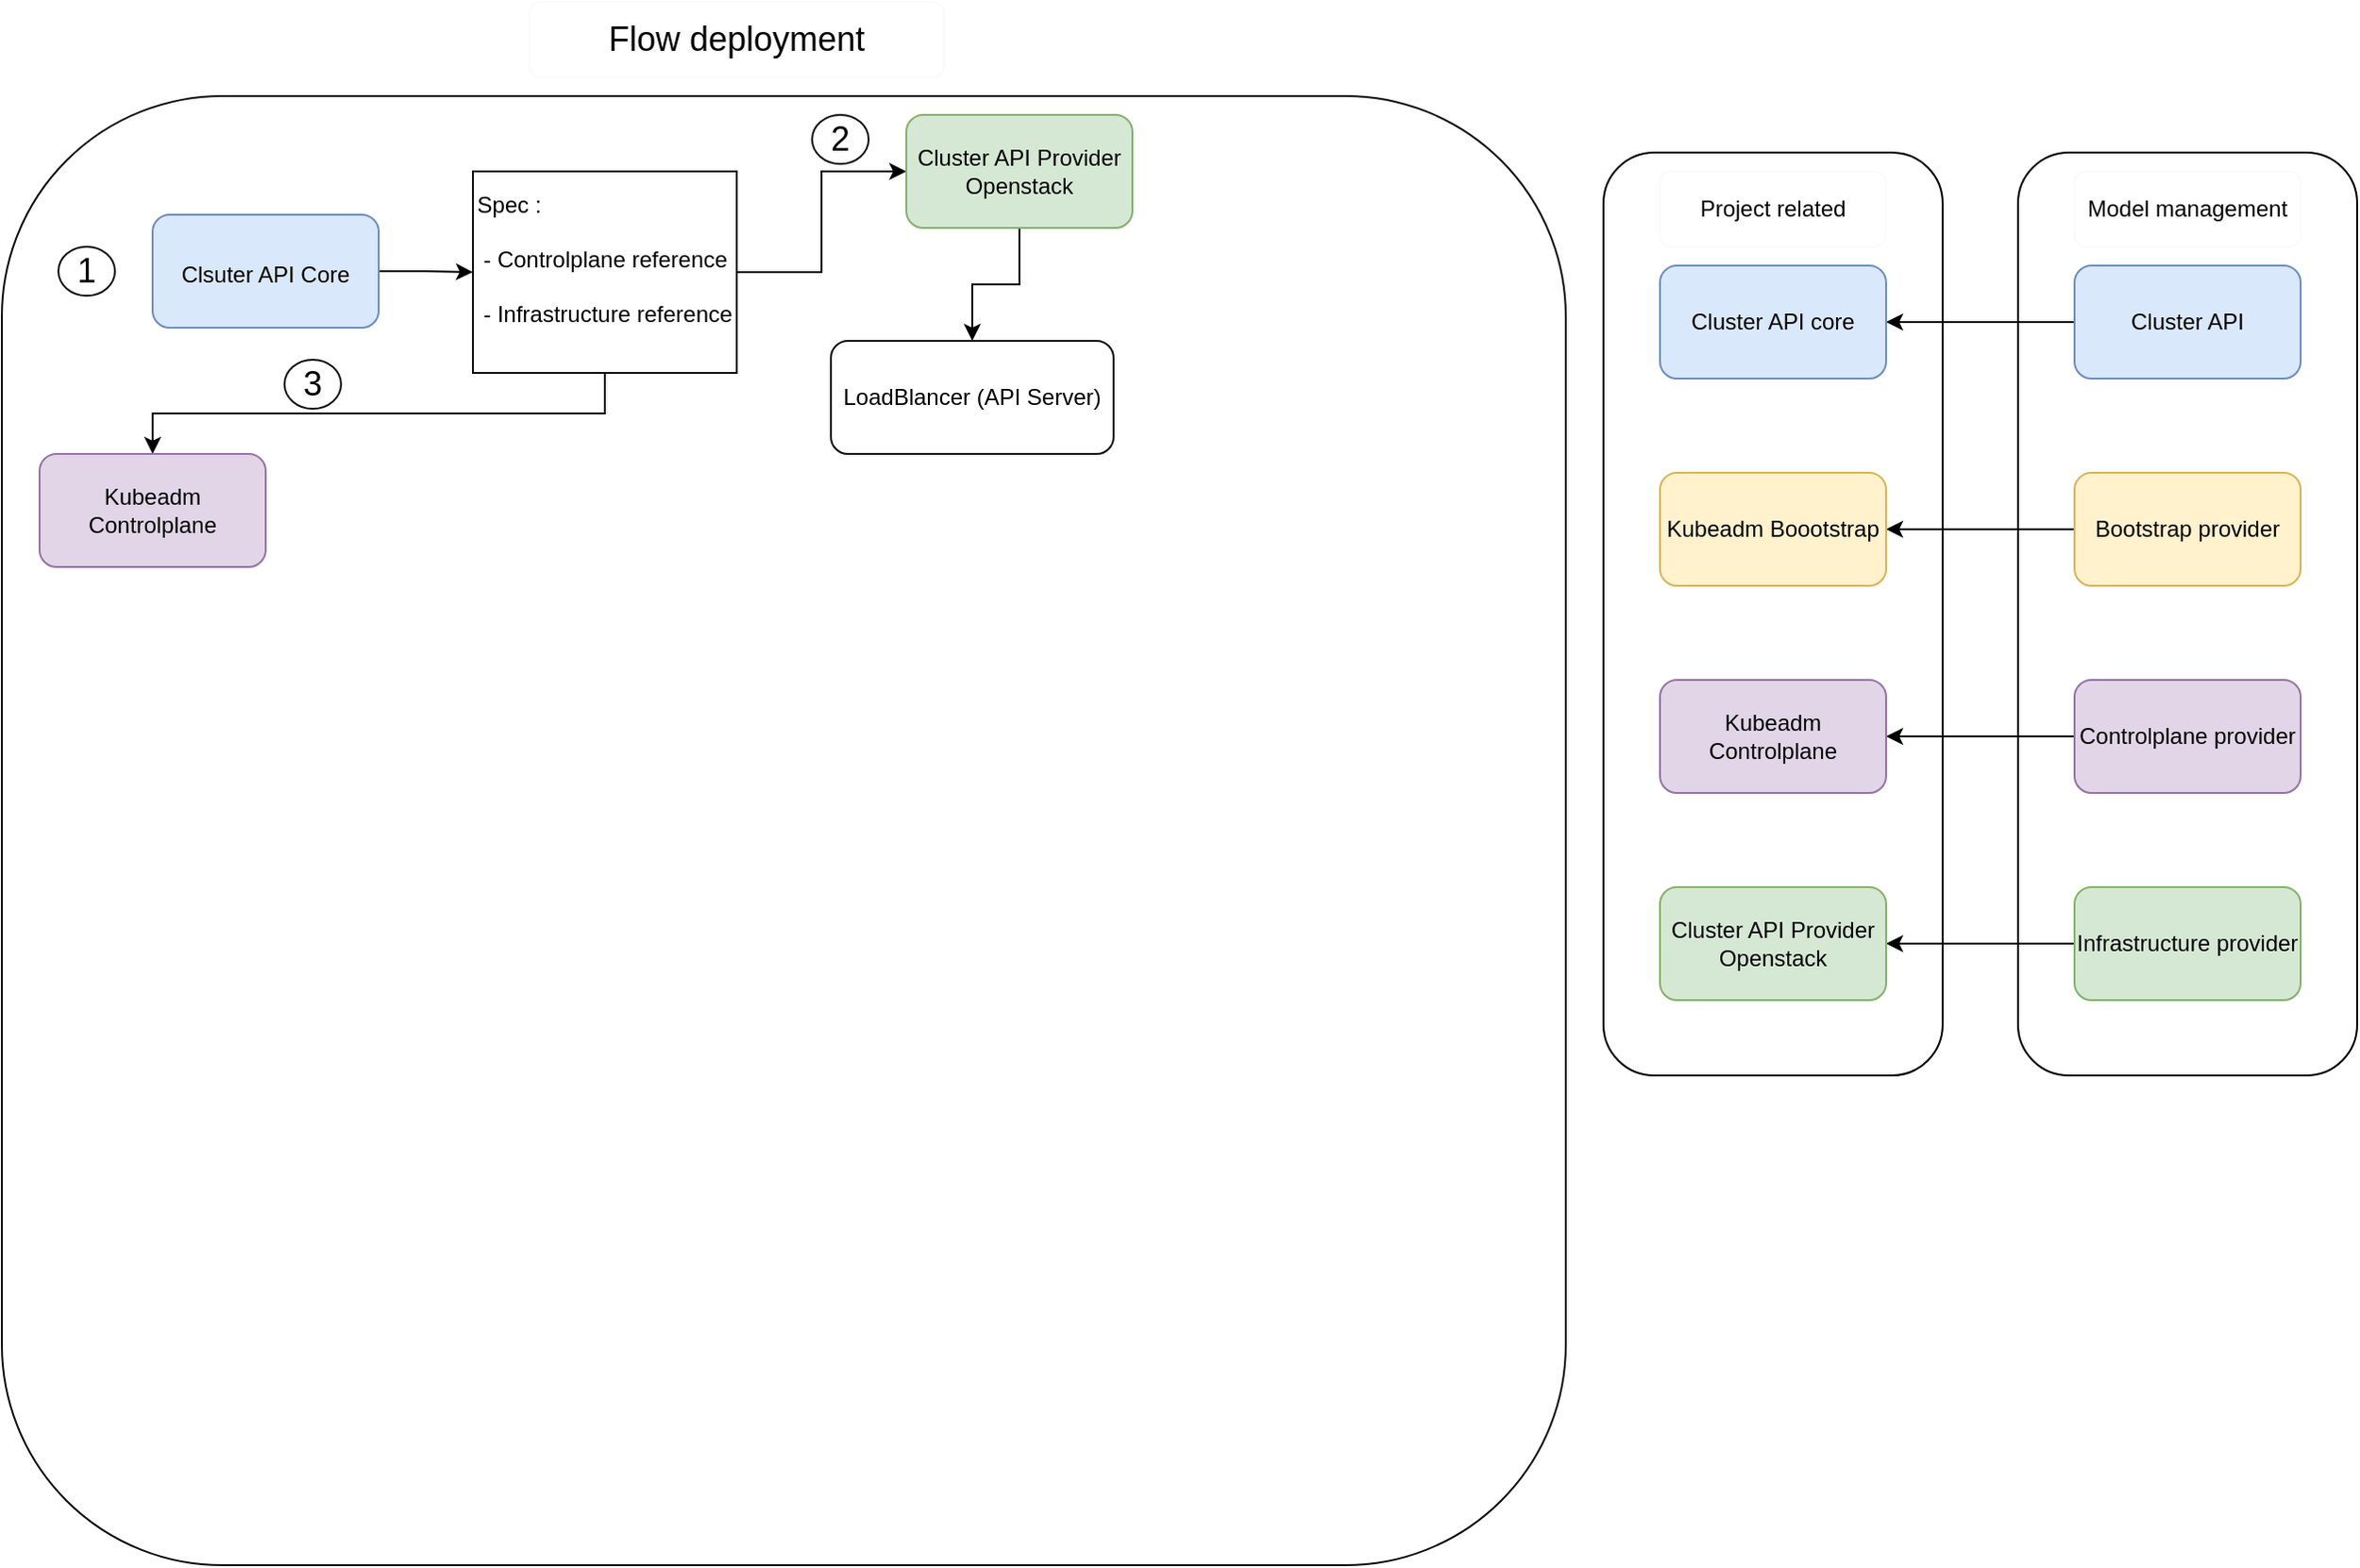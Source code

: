 <mxfile version="20.5.1" type="github">
  <diagram id="ckF89f23HVO44DXNB2ES" name="Page-1">
    <mxGraphModel dx="2272" dy="1977" grid="1" gridSize="10" guides="1" tooltips="1" connect="1" arrows="1" fold="1" page="1" pageScale="1" pageWidth="850" pageHeight="1100" math="0" shadow="0">
      <root>
        <mxCell id="0" />
        <mxCell id="1" parent="0" />
        <mxCell id="fyvyXo7SHXgF6kiXvZ8K-14" value="" style="rounded=1;whiteSpace=wrap;html=1;" parent="1" vertex="1">
          <mxGeometry x="630" y="30" width="180" height="490" as="geometry" />
        </mxCell>
        <mxCell id="fyvyXo7SHXgF6kiXvZ8K-1" value="" style="rounded=1;whiteSpace=wrap;html=1;" parent="1" vertex="1">
          <mxGeometry x="850" y="30" width="180" height="490" as="geometry" />
        </mxCell>
        <mxCell id="fyvyXo7SHXgF6kiXvZ8K-10" style="edgeStyle=orthogonalEdgeStyle;rounded=0;orthogonalLoop=1;jettySize=auto;html=1;entryX=1;entryY=0.5;entryDx=0;entryDy=0;" parent="1" source="fyvyXo7SHXgF6kiXvZ8K-2" target="fyvyXo7SHXgF6kiXvZ8K-6" edge="1">
          <mxGeometry relative="1" as="geometry" />
        </mxCell>
        <mxCell id="fyvyXo7SHXgF6kiXvZ8K-2" value="Cluster API" style="rounded=1;whiteSpace=wrap;html=1;fillColor=#dae8fc;strokeColor=#6c8ebf;" parent="1" vertex="1">
          <mxGeometry x="880" y="90" width="120" height="60" as="geometry" />
        </mxCell>
        <mxCell id="fyvyXo7SHXgF6kiXvZ8K-11" style="edgeStyle=orthogonalEdgeStyle;rounded=0;orthogonalLoop=1;jettySize=auto;html=1;entryX=1;entryY=0.5;entryDx=0;entryDy=0;" parent="1" source="fyvyXo7SHXgF6kiXvZ8K-3" target="fyvyXo7SHXgF6kiXvZ8K-7" edge="1">
          <mxGeometry relative="1" as="geometry" />
        </mxCell>
        <mxCell id="fyvyXo7SHXgF6kiXvZ8K-3" value="Bootstrap provider" style="rounded=1;whiteSpace=wrap;html=1;fillColor=#fff2cc;strokeColor=#d6b656;" parent="1" vertex="1">
          <mxGeometry x="880" y="200" width="120" height="60" as="geometry" />
        </mxCell>
        <mxCell id="fyvyXo7SHXgF6kiXvZ8K-12" style="edgeStyle=orthogonalEdgeStyle;rounded=0;orthogonalLoop=1;jettySize=auto;html=1;entryX=1;entryY=0.5;entryDx=0;entryDy=0;" parent="1" source="fyvyXo7SHXgF6kiXvZ8K-4" target="fyvyXo7SHXgF6kiXvZ8K-8" edge="1">
          <mxGeometry relative="1" as="geometry" />
        </mxCell>
        <mxCell id="fyvyXo7SHXgF6kiXvZ8K-4" value="Controlplane provider" style="rounded=1;whiteSpace=wrap;html=1;fillColor=#e1d5e7;strokeColor=#9673a6;" parent="1" vertex="1">
          <mxGeometry x="880" y="310" width="120" height="60" as="geometry" />
        </mxCell>
        <mxCell id="fyvyXo7SHXgF6kiXvZ8K-13" style="edgeStyle=orthogonalEdgeStyle;rounded=0;orthogonalLoop=1;jettySize=auto;html=1;" parent="1" source="fyvyXo7SHXgF6kiXvZ8K-5" target="fyvyXo7SHXgF6kiXvZ8K-9" edge="1">
          <mxGeometry relative="1" as="geometry" />
        </mxCell>
        <mxCell id="fyvyXo7SHXgF6kiXvZ8K-5" value="Infrastructure provider" style="rounded=1;whiteSpace=wrap;html=1;fillColor=#d5e8d4;strokeColor=#82b366;" parent="1" vertex="1">
          <mxGeometry x="880" y="420" width="120" height="60" as="geometry" />
        </mxCell>
        <mxCell id="fyvyXo7SHXgF6kiXvZ8K-6" value="Cluster API core" style="rounded=1;whiteSpace=wrap;html=1;fillColor=#dae8fc;strokeColor=#6c8ebf;" parent="1" vertex="1">
          <mxGeometry x="660" y="90" width="120" height="60" as="geometry" />
        </mxCell>
        <mxCell id="fyvyXo7SHXgF6kiXvZ8K-7" value="Kubeadm Boootstrap" style="rounded=1;whiteSpace=wrap;html=1;fillColor=#fff2cc;strokeColor=#d6b656;" parent="1" vertex="1">
          <mxGeometry x="660" y="200" width="120" height="60" as="geometry" />
        </mxCell>
        <mxCell id="fyvyXo7SHXgF6kiXvZ8K-8" value="Kubeadm Controlplane" style="rounded=1;whiteSpace=wrap;html=1;fillColor=#e1d5e7;strokeColor=#9673a6;" parent="1" vertex="1">
          <mxGeometry x="660" y="310" width="120" height="60" as="geometry" />
        </mxCell>
        <mxCell id="fyvyXo7SHXgF6kiXvZ8K-9" value="Cluster API Provider Openstack" style="rounded=1;whiteSpace=wrap;html=1;fillColor=#d5e8d4;strokeColor=#82b366;" parent="1" vertex="1">
          <mxGeometry x="660" y="420" width="120" height="60" as="geometry" />
        </mxCell>
        <mxCell id="fyvyXo7SHXgF6kiXvZ8K-16" value="Project related" style="rounded=1;whiteSpace=wrap;html=1;strokeColor=#FAFAFA;" parent="1" vertex="1">
          <mxGeometry x="660" y="40" width="120" height="40" as="geometry" />
        </mxCell>
        <mxCell id="fyvyXo7SHXgF6kiXvZ8K-17" value="Model management" style="rounded=1;whiteSpace=wrap;html=1;strokeColor=#FAFAFA;" parent="1" vertex="1">
          <mxGeometry x="880" y="40" width="120" height="40" as="geometry" />
        </mxCell>
        <mxCell id="fyvyXo7SHXgF6kiXvZ8K-18" value="" style="rounded=1;whiteSpace=wrap;html=1;strokeColor=#0D0D0D;" parent="1" vertex="1">
          <mxGeometry x="-220" width="830" height="780" as="geometry" />
        </mxCell>
        <mxCell id="fyvyXo7SHXgF6kiXvZ8K-19" value="&lt;font style=&quot;font-size: 18px;&quot;&gt;Flow deployment&lt;/font&gt;" style="rounded=1;whiteSpace=wrap;html=1;strokeColor=#FAFAFA;" parent="1" vertex="1">
          <mxGeometry x="60" y="-50" width="220" height="40" as="geometry" />
        </mxCell>
        <mxCell id="fyvyXo7SHXgF6kiXvZ8K-29" style="edgeStyle=orthogonalEdgeStyle;rounded=0;orthogonalLoop=1;jettySize=auto;html=1;exitX=1;exitY=0.5;exitDx=0;exitDy=0;entryX=0;entryY=0.5;entryDx=0;entryDy=0;fontSize=12;" parent="1" source="fyvyXo7SHXgF6kiXvZ8K-20" target="fyvyXo7SHXgF6kiXvZ8K-28" edge="1">
          <mxGeometry relative="1" as="geometry" />
        </mxCell>
        <mxCell id="fyvyXo7SHXgF6kiXvZ8K-20" value="&lt;font style=&quot;font-size: 12px;&quot;&gt;Clsuter API Core&lt;/font&gt;" style="rounded=1;whiteSpace=wrap;html=1;strokeColor=#6c8ebf;fontSize=18;fillColor=#dae8fc;" parent="1" vertex="1">
          <mxGeometry x="-140" y="63" width="120" height="60" as="geometry" />
        </mxCell>
        <mxCell id="fyvyXo7SHXgF6kiXvZ8K-21" value="1" style="ellipse;whiteSpace=wrap;html=1;strokeColor=#0D0D0D;fontSize=18;" parent="1" vertex="1">
          <mxGeometry x="-190" y="80" width="30" height="26" as="geometry" />
        </mxCell>
        <mxCell id="fyvyXo7SHXgF6kiXvZ8K-36" style="edgeStyle=orthogonalEdgeStyle;rounded=0;orthogonalLoop=1;jettySize=auto;html=1;exitX=0.5;exitY=1;exitDx=0;exitDy=0;entryX=0.5;entryY=0;entryDx=0;entryDy=0;fontSize=12;" parent="1" source="fyvyXo7SHXgF6kiXvZ8K-28" target="fyvyXo7SHXgF6kiXvZ8K-31" edge="1">
          <mxGeometry relative="1" as="geometry" />
        </mxCell>
        <mxCell id="fyvyXo7SHXgF6kiXvZ8K-37" style="edgeStyle=orthogonalEdgeStyle;rounded=0;orthogonalLoop=1;jettySize=auto;html=1;exitX=1;exitY=0.5;exitDx=0;exitDy=0;entryX=0;entryY=0.5;entryDx=0;entryDy=0;fontSize=12;" parent="1" source="fyvyXo7SHXgF6kiXvZ8K-28" target="fyvyXo7SHXgF6kiXvZ8K-32" edge="1">
          <mxGeometry relative="1" as="geometry" />
        </mxCell>
        <mxCell id="fyvyXo7SHXgF6kiXvZ8K-28" value="&lt;div style=&quot;text-align: justify;&quot;&gt;Spec :&amp;nbsp;&lt;/div&gt;&lt;div style=&quot;text-align: justify;&quot;&gt;&lt;span style=&quot;background-color: initial;&quot;&gt;&lt;br&gt;&lt;/span&gt;&lt;/div&gt;&lt;div style=&quot;text-align: justify;&quot;&gt;&lt;span style=&quot;background-color: initial;&quot;&gt;&amp;nbsp;- Controlplane reference&lt;/span&gt;&lt;br&gt;&lt;/div&gt;&lt;div style=&quot;text-align: justify;&quot;&gt;&amp;nbsp;&lt;/div&gt;&lt;div style=&quot;text-align: justify;&quot;&gt;&amp;nbsp;- Infrastructure reference&lt;/div&gt;&lt;div style=&quot;text-align: justify;&quot;&gt;&lt;br&gt;&lt;/div&gt;" style="rounded=0;whiteSpace=wrap;html=1;strokeColor=#0D0D0D;fontSize=12;" parent="1" vertex="1">
          <mxGeometry x="30" y="40" width="140" height="107" as="geometry" />
        </mxCell>
        <mxCell id="fyvyXo7SHXgF6kiXvZ8K-31" value="Kubeadm Controlplane" style="rounded=1;whiteSpace=wrap;html=1;fillColor=#e1d5e7;strokeColor=#9673a6;" parent="1" vertex="1">
          <mxGeometry x="-200" y="190" width="120" height="60" as="geometry" />
        </mxCell>
        <mxCell id="fyvyXo7SHXgF6kiXvZ8K-41" style="edgeStyle=orthogonalEdgeStyle;rounded=0;orthogonalLoop=1;jettySize=auto;html=1;exitX=0.5;exitY=1;exitDx=0;exitDy=0;entryX=0.5;entryY=0;entryDx=0;entryDy=0;fontSize=12;" parent="1" source="fyvyXo7SHXgF6kiXvZ8K-32" target="fyvyXo7SHXgF6kiXvZ8K-40" edge="1">
          <mxGeometry relative="1" as="geometry" />
        </mxCell>
        <mxCell id="fyvyXo7SHXgF6kiXvZ8K-32" value="Cluster API Provider Openstack" style="rounded=1;whiteSpace=wrap;html=1;fillColor=#d5e8d4;strokeColor=#82b366;" parent="1" vertex="1">
          <mxGeometry x="260" y="10" width="120" height="60" as="geometry" />
        </mxCell>
        <mxCell id="fyvyXo7SHXgF6kiXvZ8K-38" value="2" style="ellipse;whiteSpace=wrap;html=1;strokeColor=#0D0D0D;fontSize=18;" parent="1" vertex="1">
          <mxGeometry x="210" y="10" width="30" height="26" as="geometry" />
        </mxCell>
        <mxCell id="fyvyXo7SHXgF6kiXvZ8K-39" value="3" style="ellipse;whiteSpace=wrap;html=1;strokeColor=#0D0D0D;fontSize=18;" parent="1" vertex="1">
          <mxGeometry x="-70" y="140" width="30" height="26" as="geometry" />
        </mxCell>
        <mxCell id="fyvyXo7SHXgF6kiXvZ8K-40" value="LoadBlancer (API Server)" style="rounded=1;whiteSpace=wrap;html=1;strokeColor=#0D0D0D;fontSize=12;" parent="1" vertex="1">
          <mxGeometry x="220" y="130" width="150" height="60" as="geometry" />
        </mxCell>
      </root>
    </mxGraphModel>
  </diagram>
</mxfile>
